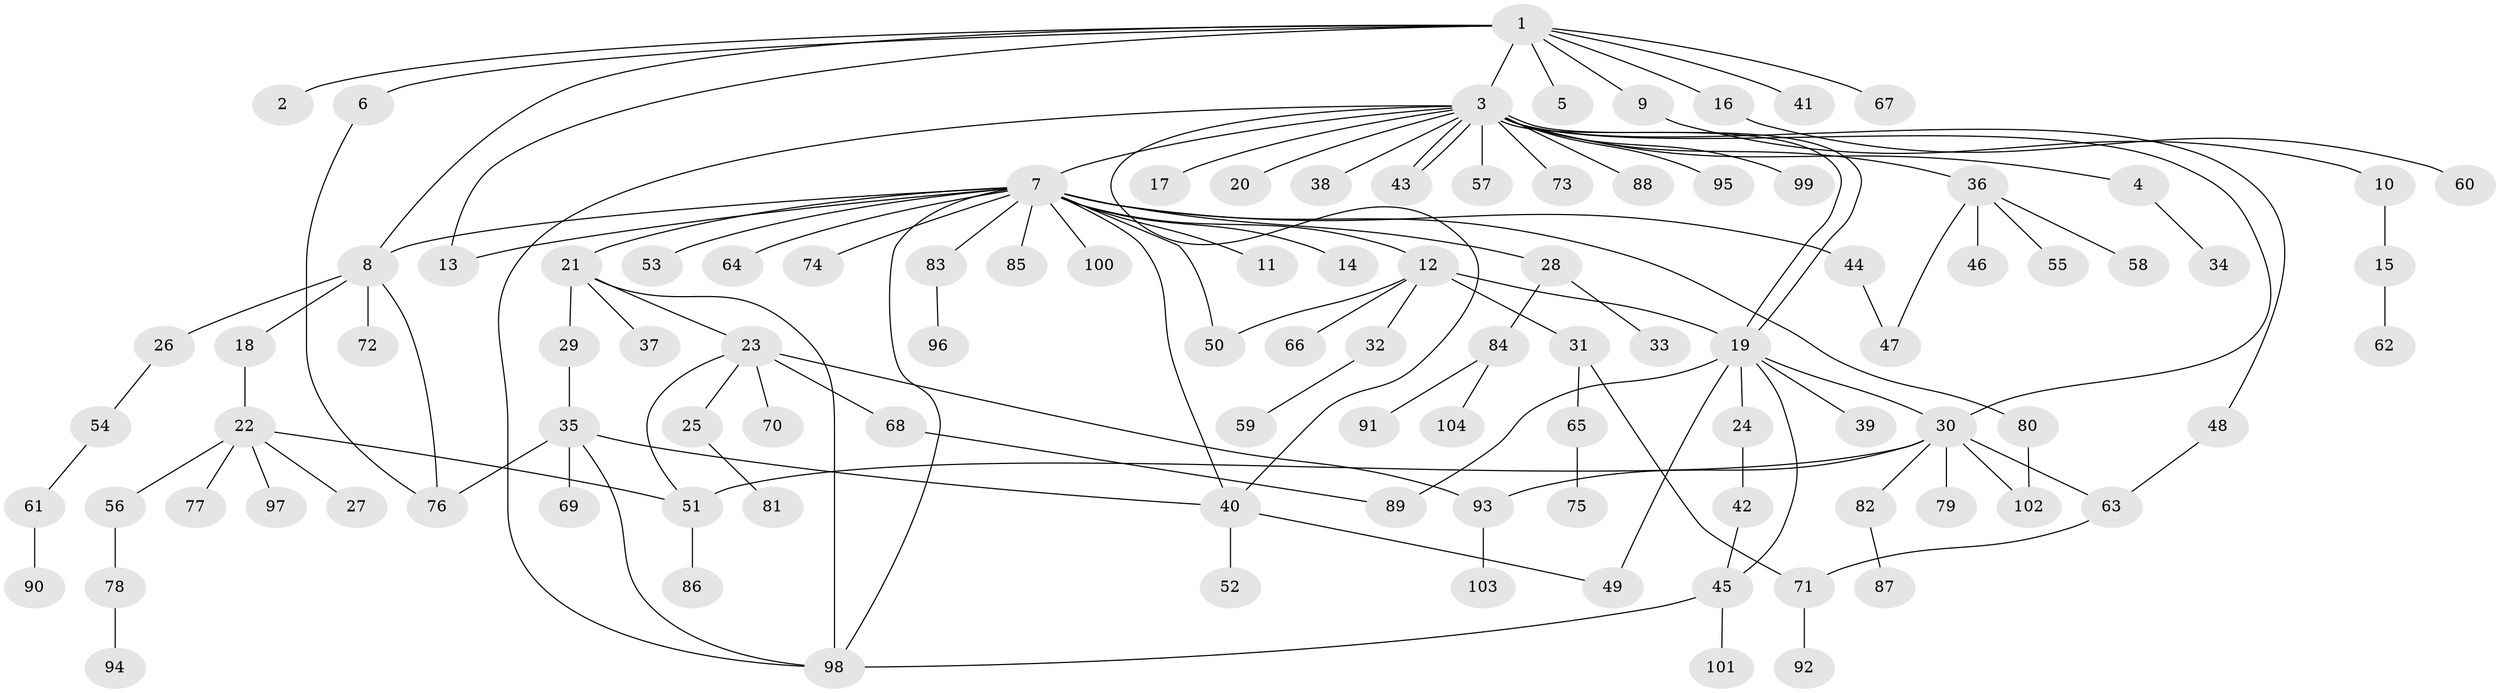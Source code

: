 // coarse degree distribution, {1: 0.6346153846153846, 9: 0.038461538461538464, 3: 0.057692307692307696, 2: 0.1346153846153846, 4: 0.038461538461538464, 5: 0.057692307692307696, 31: 0.019230769230769232, 6: 0.019230769230769232}
// Generated by graph-tools (version 1.1) at 2025/48/03/06/25 01:48:57]
// undirected, 104 vertices, 128 edges
graph export_dot {
graph [start="1"]
  node [color=gray90,style=filled];
  1;
  2;
  3;
  4;
  5;
  6;
  7;
  8;
  9;
  10;
  11;
  12;
  13;
  14;
  15;
  16;
  17;
  18;
  19;
  20;
  21;
  22;
  23;
  24;
  25;
  26;
  27;
  28;
  29;
  30;
  31;
  32;
  33;
  34;
  35;
  36;
  37;
  38;
  39;
  40;
  41;
  42;
  43;
  44;
  45;
  46;
  47;
  48;
  49;
  50;
  51;
  52;
  53;
  54;
  55;
  56;
  57;
  58;
  59;
  60;
  61;
  62;
  63;
  64;
  65;
  66;
  67;
  68;
  69;
  70;
  71;
  72;
  73;
  74;
  75;
  76;
  77;
  78;
  79;
  80;
  81;
  82;
  83;
  84;
  85;
  86;
  87;
  88;
  89;
  90;
  91;
  92;
  93;
  94;
  95;
  96;
  97;
  98;
  99;
  100;
  101;
  102;
  103;
  104;
  1 -- 2;
  1 -- 3;
  1 -- 5;
  1 -- 6;
  1 -- 8;
  1 -- 9;
  1 -- 13;
  1 -- 16;
  1 -- 41;
  1 -- 67;
  3 -- 4;
  3 -- 7;
  3 -- 17;
  3 -- 19;
  3 -- 19;
  3 -- 20;
  3 -- 30;
  3 -- 36;
  3 -- 38;
  3 -- 40;
  3 -- 43;
  3 -- 43;
  3 -- 48;
  3 -- 57;
  3 -- 73;
  3 -- 88;
  3 -- 95;
  3 -- 98;
  3 -- 99;
  4 -- 34;
  6 -- 76;
  7 -- 8;
  7 -- 11;
  7 -- 12;
  7 -- 13;
  7 -- 14;
  7 -- 21;
  7 -- 28;
  7 -- 40;
  7 -- 44;
  7 -- 50;
  7 -- 53;
  7 -- 64;
  7 -- 74;
  7 -- 80;
  7 -- 83;
  7 -- 85;
  7 -- 98;
  7 -- 100;
  8 -- 18;
  8 -- 26;
  8 -- 72;
  8 -- 76;
  9 -- 10;
  10 -- 15;
  12 -- 19;
  12 -- 31;
  12 -- 32;
  12 -- 50;
  12 -- 66;
  15 -- 62;
  16 -- 60;
  18 -- 22;
  19 -- 24;
  19 -- 30;
  19 -- 39;
  19 -- 45;
  19 -- 49;
  19 -- 89;
  21 -- 23;
  21 -- 29;
  21 -- 37;
  21 -- 98;
  22 -- 27;
  22 -- 51;
  22 -- 56;
  22 -- 77;
  22 -- 97;
  23 -- 25;
  23 -- 51;
  23 -- 68;
  23 -- 70;
  23 -- 93;
  24 -- 42;
  25 -- 81;
  26 -- 54;
  28 -- 33;
  28 -- 84;
  29 -- 35;
  30 -- 51;
  30 -- 63;
  30 -- 79;
  30 -- 82;
  30 -- 93;
  30 -- 102;
  31 -- 65;
  31 -- 71;
  32 -- 59;
  35 -- 40;
  35 -- 69;
  35 -- 76;
  35 -- 98;
  36 -- 46;
  36 -- 47;
  36 -- 55;
  36 -- 58;
  40 -- 49;
  40 -- 52;
  42 -- 45;
  44 -- 47;
  45 -- 98;
  45 -- 101;
  48 -- 63;
  51 -- 86;
  54 -- 61;
  56 -- 78;
  61 -- 90;
  63 -- 71;
  65 -- 75;
  68 -- 89;
  71 -- 92;
  78 -- 94;
  80 -- 102;
  82 -- 87;
  83 -- 96;
  84 -- 91;
  84 -- 104;
  93 -- 103;
}
